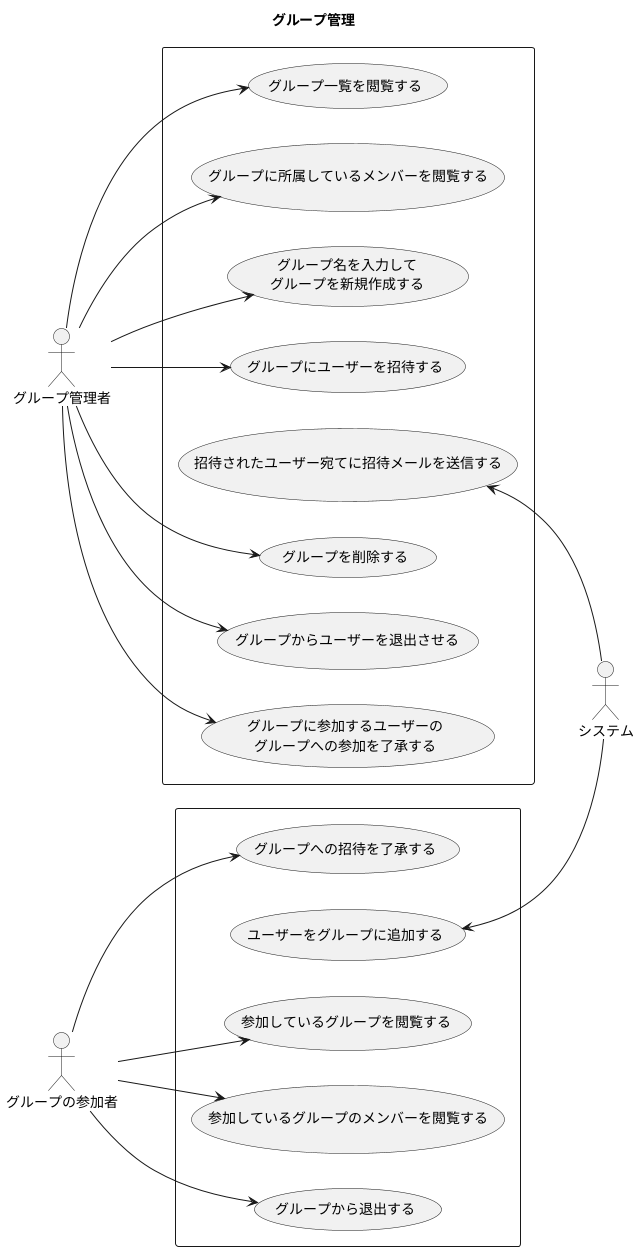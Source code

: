 @startuml
title グループ管理
left to right direction
actor グループ管理者
actor システム
actor グループの参加者

rectangle {
   グループ管理者 --> (グループ一覧を閲覧する)
   グループ管理者 --> (グループに所属しているメンバーを閲覧する)
   グループ管理者 --> (グループ名を入力して\nグループを新規作成する)
   グループ管理者 --> (グループにユーザーを招待する)
   (招待されたユーザー宛てに招待メールを送信する) <-- システム
   グループ管理者 --> (グループを削除する)
   グループ管理者 --> (グループからユーザーを退出させる)
   グループ管理者 --> (グループに参加するユーザーの\nグループへの参加を了承する)
}

rectangle {
    グループの参加者 --> (グループへの招待を了承する)
    (ユーザーをグループに追加する) <-- システム
    グループの参加者 --> (参加しているグループを閲覧する)
    グループの参加者 --> (参加しているグループのメンバーを閲覧する)
    グループの参加者 --> (グループから退出する)
}
@enduml